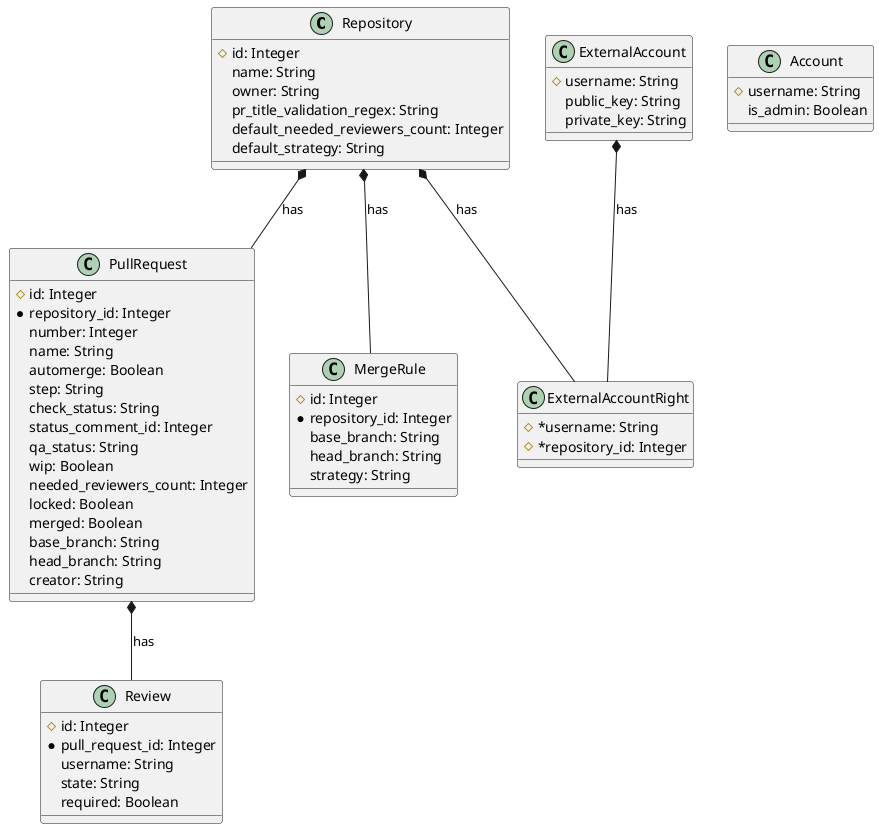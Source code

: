 @startuml Schema
class Repository {
    #id: Integer
    name: String
    owner: String
    pr_title_validation_regex: String
    default_needed_reviewers_count: Integer
    default_strategy: String
}
class PullRequest {
    #id: Integer
    *repository_id: Integer
    number: Integer
    name: String
    automerge: Boolean
    step: String
    check_status: String
    status_comment_id: Integer
    qa_status: String
    wip: Boolean
    needed_reviewers_count: Integer
    locked: Boolean
    merged: Boolean
    base_branch: String
    head_branch: String
    creator: String
}
class Review {
    #id: Integer
    *pull_request_id: Integer
    username: String
    state: String
    required: Boolean
}
class MergeRule {
    #id: Integer
    *repository_id: Integer
    base_branch: String
    head_branch: String
    strategy: String
}

class ExternalAccount {
    #username: String
    public_key: String
    private_key: String
}
class ExternalAccountRight {
    #*username: String
    #*repository_id: Integer
}

class Account {
    #username: String
    is_admin: Boolean
}

Repository *-- PullRequest : has
Repository *-- MergeRule : has
PullRequest *-- Review : has
ExternalAccount *-- ExternalAccountRight : has
Repository *-- ExternalAccountRight : has
@enduml

